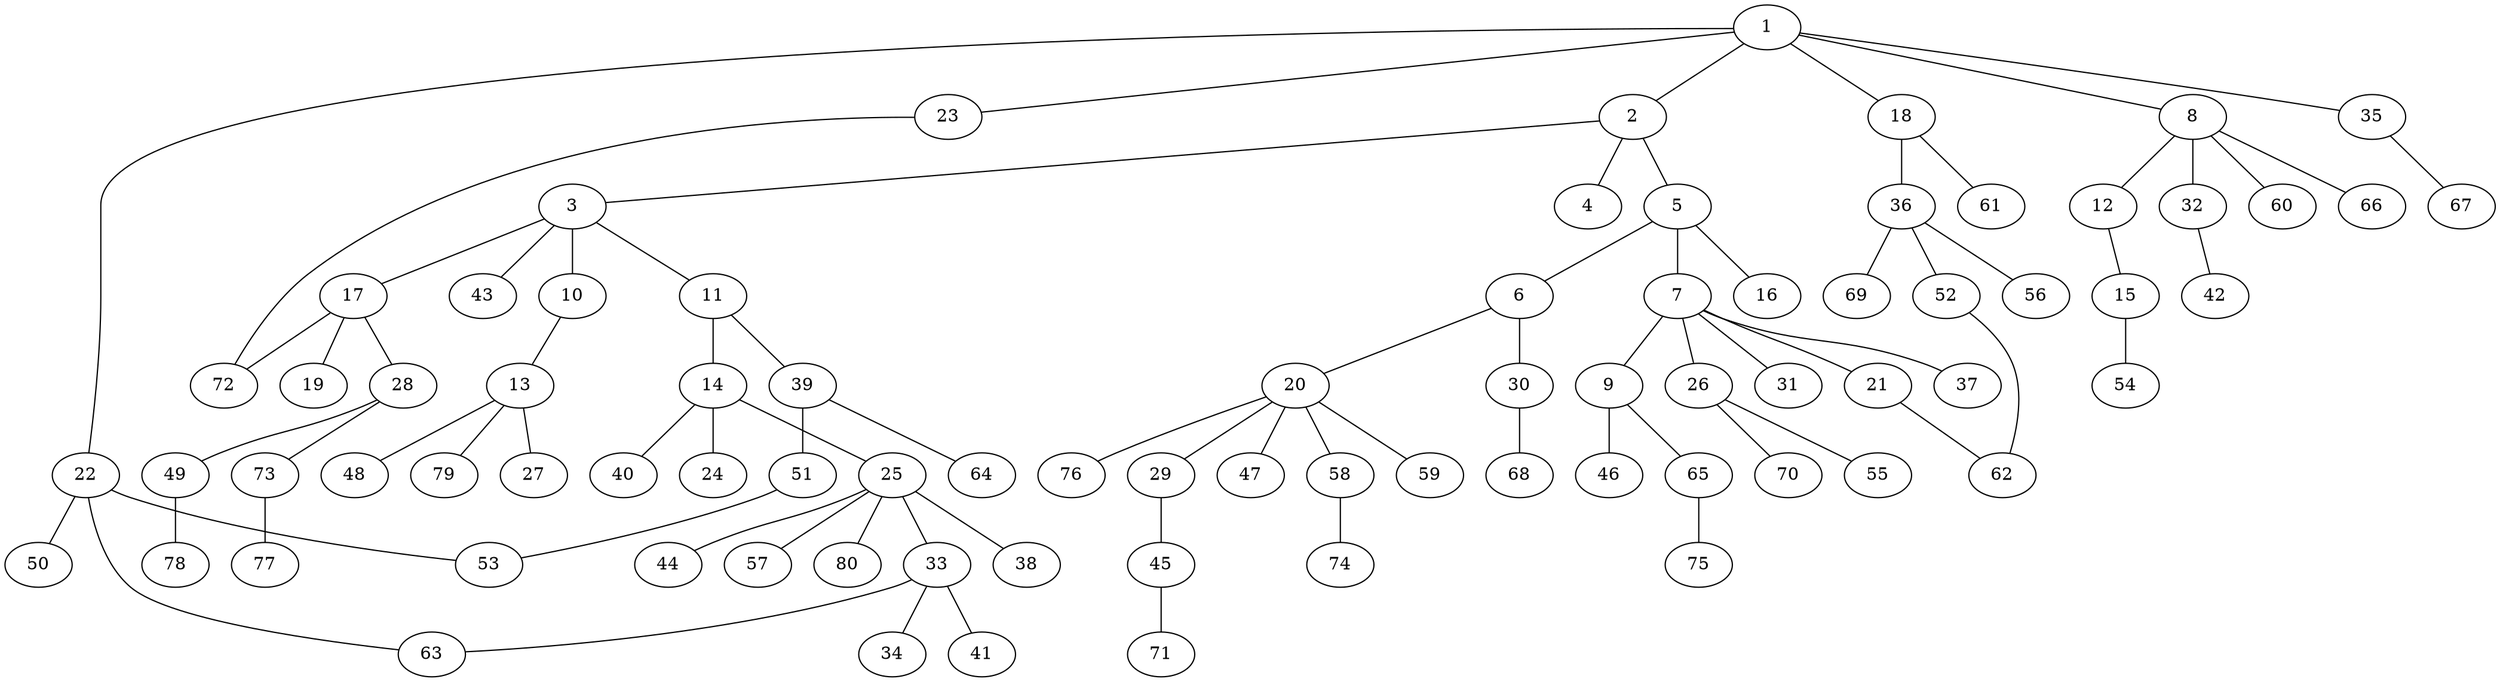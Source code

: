 graph graphname {1--2
1--8
1--18
1--22
1--23
1--35
2--3
2--4
2--5
3--10
3--11
3--17
3--43
5--6
5--7
5--16
6--20
6--30
7--9
7--21
7--26
7--31
7--37
8--12
8--32
8--60
8--66
9--46
9--65
10--13
11--14
11--39
12--15
13--27
13--48
13--79
14--24
14--25
14--40
15--54
17--19
17--28
17--72
18--36
18--61
20--29
20--47
20--58
20--59
20--76
21--62
22--50
22--53
22--63
23--72
25--33
25--38
25--44
25--57
25--80
26--55
26--70
28--49
28--73
29--45
30--68
32--42
33--34
33--41
33--63
35--67
36--52
36--56
36--69
39--51
39--64
45--71
49--78
51--53
52--62
58--74
65--75
73--77
}